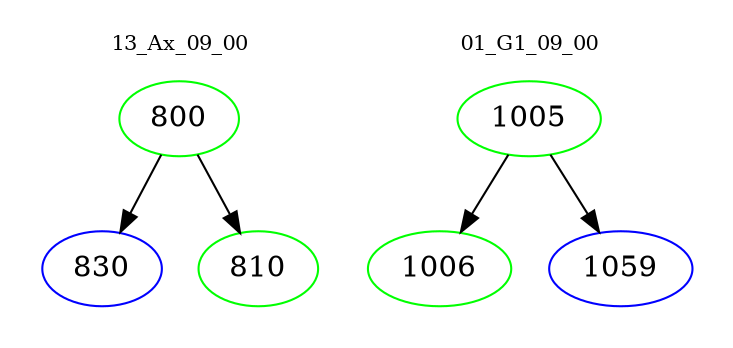 digraph{
subgraph cluster_0 {
color = white
label = "13_Ax_09_00";
fontsize=10;
T0_800 [label="800", color="green"]
T0_800 -> T0_830 [color="black"]
T0_830 [label="830", color="blue"]
T0_800 -> T0_810 [color="black"]
T0_810 [label="810", color="green"]
}
subgraph cluster_1 {
color = white
label = "01_G1_09_00";
fontsize=10;
T1_1005 [label="1005", color="green"]
T1_1005 -> T1_1006 [color="black"]
T1_1006 [label="1006", color="green"]
T1_1005 -> T1_1059 [color="black"]
T1_1059 [label="1059", color="blue"]
}
}
